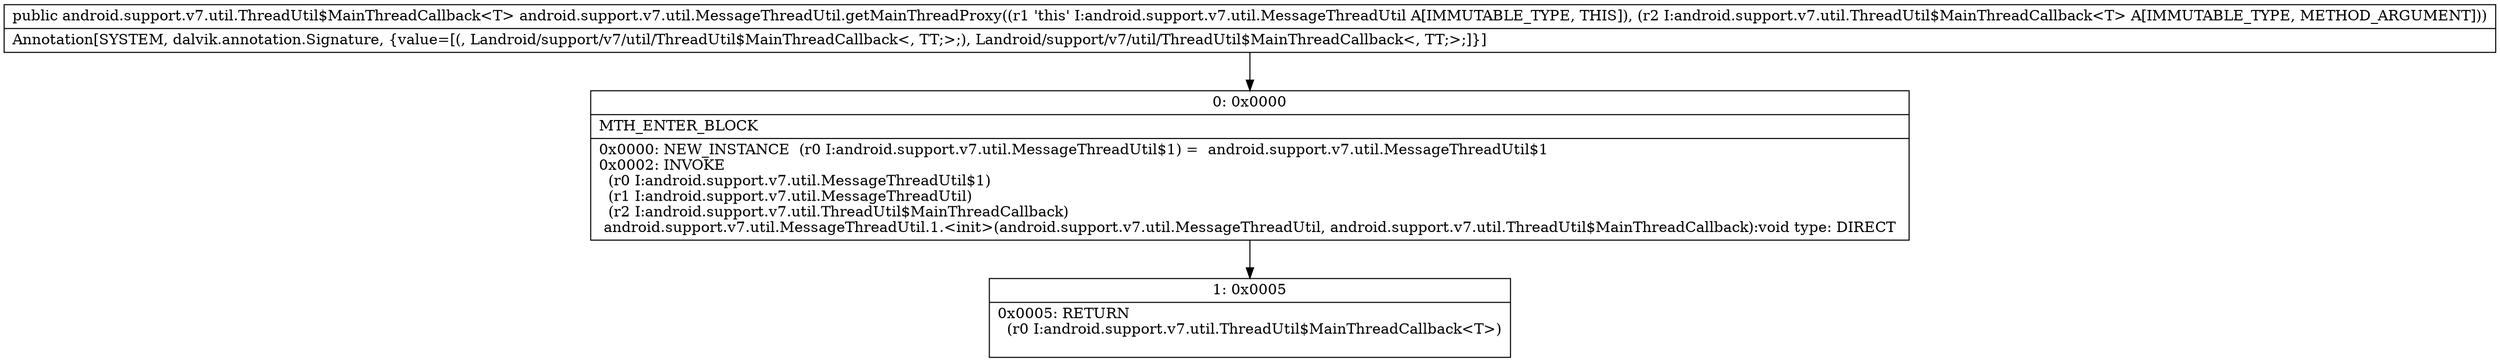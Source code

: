 digraph "CFG forandroid.support.v7.util.MessageThreadUtil.getMainThreadProxy(Landroid\/support\/v7\/util\/ThreadUtil$MainThreadCallback;)Landroid\/support\/v7\/util\/ThreadUtil$MainThreadCallback;" {
Node_0 [shape=record,label="{0\:\ 0x0000|MTH_ENTER_BLOCK\l|0x0000: NEW_INSTANCE  (r0 I:android.support.v7.util.MessageThreadUtil$1) =  android.support.v7.util.MessageThreadUtil$1 \l0x0002: INVOKE  \l  (r0 I:android.support.v7.util.MessageThreadUtil$1)\l  (r1 I:android.support.v7.util.MessageThreadUtil)\l  (r2 I:android.support.v7.util.ThreadUtil$MainThreadCallback)\l android.support.v7.util.MessageThreadUtil.1.\<init\>(android.support.v7.util.MessageThreadUtil, android.support.v7.util.ThreadUtil$MainThreadCallback):void type: DIRECT \l}"];
Node_1 [shape=record,label="{1\:\ 0x0005|0x0005: RETURN  \l  (r0 I:android.support.v7.util.ThreadUtil$MainThreadCallback\<T\>)\l \l}"];
MethodNode[shape=record,label="{public android.support.v7.util.ThreadUtil$MainThreadCallback\<T\> android.support.v7.util.MessageThreadUtil.getMainThreadProxy((r1 'this' I:android.support.v7.util.MessageThreadUtil A[IMMUTABLE_TYPE, THIS]), (r2 I:android.support.v7.util.ThreadUtil$MainThreadCallback\<T\> A[IMMUTABLE_TYPE, METHOD_ARGUMENT]))  | Annotation[SYSTEM, dalvik.annotation.Signature, \{value=[(, Landroid\/support\/v7\/util\/ThreadUtil$MainThreadCallback\<, TT;\>;), Landroid\/support\/v7\/util\/ThreadUtil$MainThreadCallback\<, TT;\>;]\}]\l}"];
MethodNode -> Node_0;
Node_0 -> Node_1;
}

